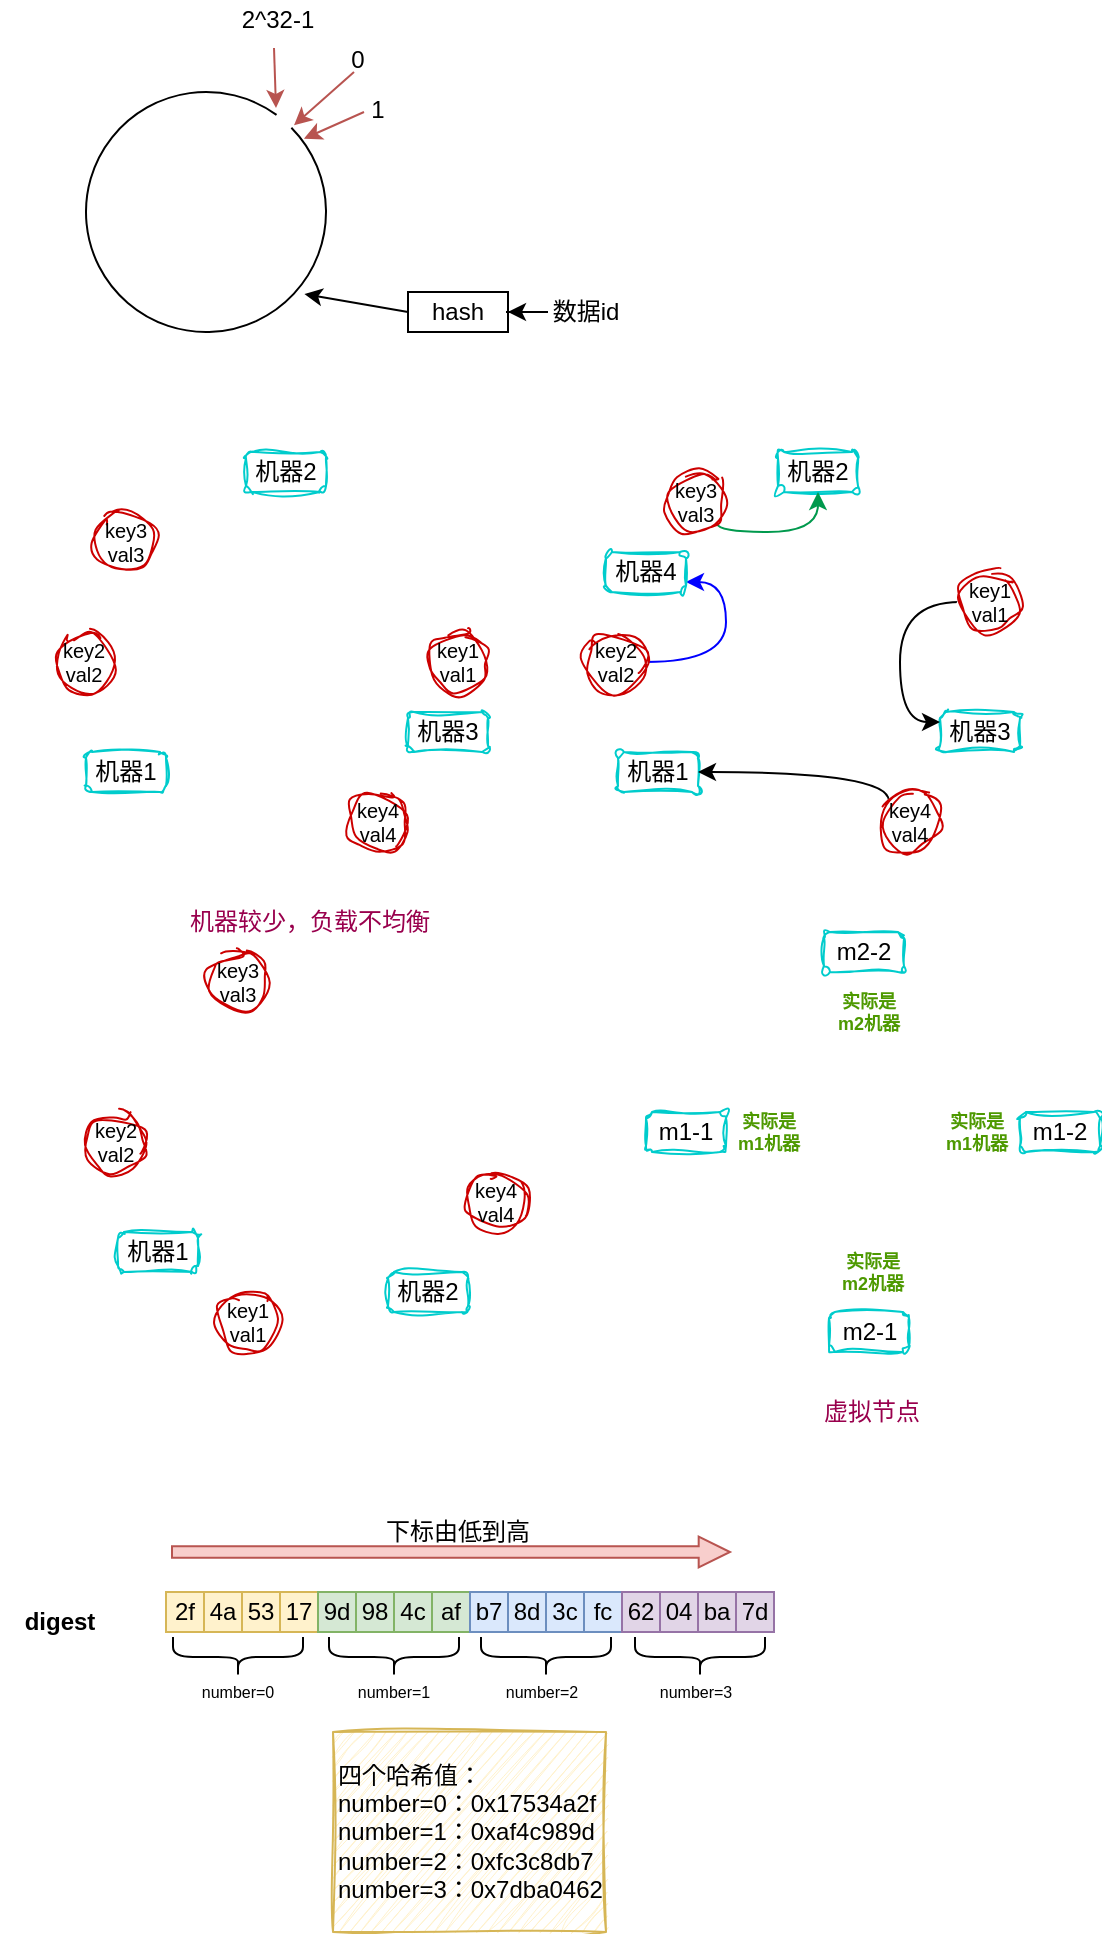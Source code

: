 <mxfile version="24.0.7" type="github">
  <diagram name="第 1 页" id="eQK8iN9wtmOXh5SC_Mzd">
    <mxGraphModel dx="581" dy="310" grid="1" gridSize="10" guides="1" tooltips="1" connect="1" arrows="1" fold="1" page="1" pageScale="1" pageWidth="827" pageHeight="1169" math="0" shadow="0">
      <root>
        <mxCell id="0" />
        <mxCell id="1" parent="0" />
        <mxCell id="s7bBKaesX8yj2osPY7Zz-1" value="" style="verticalLabelPosition=bottom;verticalAlign=top;html=1;shape=mxgraph.basic.arc;startAngle=0.126;endAngle=0.1;" vertex="1" parent="1">
          <mxGeometry x="290" y="110" width="120" height="120" as="geometry" />
        </mxCell>
        <mxCell id="s7bBKaesX8yj2osPY7Zz-2" value="" style="endArrow=classic;html=1;rounded=0;fillColor=#f8cecc;strokeColor=#b85450;" edge="1" parent="1">
          <mxGeometry width="50" height="50" relative="1" as="geometry">
            <mxPoint x="424" y="100" as="sourcePoint" />
            <mxPoint x="394" y="126.667" as="targetPoint" />
            <Array as="points" />
          </mxGeometry>
        </mxCell>
        <mxCell id="s7bBKaesX8yj2osPY7Zz-3" value="0" style="text;html=1;align=center;verticalAlign=middle;whiteSpace=wrap;rounded=0;" vertex="1" parent="1">
          <mxGeometry x="411" y="84" width="30" height="20" as="geometry" />
        </mxCell>
        <mxCell id="s7bBKaesX8yj2osPY7Zz-4" value="" style="endArrow=classic;html=1;rounded=0;fillColor=#f8cecc;strokeColor=#b85450;" edge="1" parent="1">
          <mxGeometry width="50" height="50" relative="1" as="geometry">
            <mxPoint x="429" y="120" as="sourcePoint" />
            <mxPoint x="399" y="133.333" as="targetPoint" />
            <Array as="points" />
          </mxGeometry>
        </mxCell>
        <mxCell id="s7bBKaesX8yj2osPY7Zz-5" value="1" style="text;html=1;align=center;verticalAlign=middle;whiteSpace=wrap;rounded=0;" vertex="1" parent="1">
          <mxGeometry x="421" y="109" width="30" height="20" as="geometry" />
        </mxCell>
        <mxCell id="s7bBKaesX8yj2osPY7Zz-6" value="" style="endArrow=classic;html=1;rounded=0;fillColor=#f8cecc;strokeColor=#b85450;" edge="1" parent="1">
          <mxGeometry width="50" height="50" relative="1" as="geometry">
            <mxPoint x="384" y="88" as="sourcePoint" />
            <mxPoint x="385" y="118.003" as="targetPoint" />
            <Array as="points" />
          </mxGeometry>
        </mxCell>
        <mxCell id="s7bBKaesX8yj2osPY7Zz-7" value="2^32-1" style="text;html=1;align=center;verticalAlign=middle;whiteSpace=wrap;rounded=0;" vertex="1" parent="1">
          <mxGeometry x="351" y="64" width="70" height="20" as="geometry" />
        </mxCell>
        <mxCell id="s7bBKaesX8yj2osPY7Zz-8" value="hash" style="rounded=0;whiteSpace=wrap;html=1;" vertex="1" parent="1">
          <mxGeometry x="451" y="210" width="50" height="20" as="geometry" />
        </mxCell>
        <mxCell id="s7bBKaesX8yj2osPY7Zz-10" style="edgeStyle=orthogonalEdgeStyle;rounded=0;orthogonalLoop=1;jettySize=auto;html=1;entryX=1;entryY=0.5;entryDx=0;entryDy=0;" edge="1" parent="1" source="s7bBKaesX8yj2osPY7Zz-9" target="s7bBKaesX8yj2osPY7Zz-8">
          <mxGeometry relative="1" as="geometry" />
        </mxCell>
        <mxCell id="s7bBKaesX8yj2osPY7Zz-9" value="数据id" style="text;html=1;align=center;verticalAlign=middle;whiteSpace=wrap;rounded=0;" vertex="1" parent="1">
          <mxGeometry x="520" y="212.5" width="40" height="15" as="geometry" />
        </mxCell>
        <mxCell id="s7bBKaesX8yj2osPY7Zz-11" style="rounded=0;orthogonalLoop=1;jettySize=auto;html=1;exitX=0;exitY=0.5;exitDx=0;exitDy=0;entryX=0.91;entryY=0.842;entryDx=0;entryDy=0;entryPerimeter=0;" edge="1" parent="1" source="s7bBKaesX8yj2osPY7Zz-8" target="s7bBKaesX8yj2osPY7Zz-1">
          <mxGeometry relative="1" as="geometry" />
        </mxCell>
        <mxCell id="s7bBKaesX8yj2osPY7Zz-12" value="" style="verticalLabelPosition=bottom;verticalAlign=top;html=1;shape=mxgraph.basic.arc;startAngle=0.1;endAngle=0.1;" vertex="1" parent="1">
          <mxGeometry x="291" y="300" width="189" height="190" as="geometry" />
        </mxCell>
        <mxCell id="s7bBKaesX8yj2osPY7Zz-15" value="机器1" style="rounded=1;whiteSpace=wrap;html=1;sketch=1;curveFitting=1;jiggle=2;strokeColor=#00CCCC;" vertex="1" parent="1">
          <mxGeometry x="290" y="440" width="40" height="20" as="geometry" />
        </mxCell>
        <mxCell id="s7bBKaesX8yj2osPY7Zz-16" value="机器2" style="rounded=1;whiteSpace=wrap;html=1;sketch=1;curveFitting=1;jiggle=2;strokeColor=#00CCCC;" vertex="1" parent="1">
          <mxGeometry x="370" y="290" width="40" height="20" as="geometry" />
        </mxCell>
        <mxCell id="s7bBKaesX8yj2osPY7Zz-17" value="机器3" style="rounded=1;whiteSpace=wrap;html=1;sketch=1;curveFitting=1;jiggle=2;strokeColor=#00CCCC;" vertex="1" parent="1">
          <mxGeometry x="451" y="420" width="40" height="20" as="geometry" />
        </mxCell>
        <mxCell id="s7bBKaesX8yj2osPY7Zz-18" value="key2&lt;div&gt;val2&lt;/div&gt;" style="ellipse;whiteSpace=wrap;html=1;aspect=fixed;fontSize=10;sketch=1;curveFitting=1;jiggle=2;strokeColor=#CC0000;" vertex="1" parent="1">
          <mxGeometry x="274" y="380" width="30" height="30" as="geometry" />
        </mxCell>
        <mxCell id="s7bBKaesX8yj2osPY7Zz-19" value="key3&lt;div&gt;val3&lt;/div&gt;" style="ellipse;whiteSpace=wrap;html=1;aspect=fixed;fontSize=10;sketch=1;curveFitting=1;jiggle=2;strokeColor=#CC0000;" vertex="1" parent="1">
          <mxGeometry x="295" y="320" width="30" height="30" as="geometry" />
        </mxCell>
        <mxCell id="s7bBKaesX8yj2osPY7Zz-20" value="key4&lt;div&gt;val4&lt;/div&gt;" style="ellipse;whiteSpace=wrap;html=1;aspect=fixed;fontSize=10;sketch=1;curveFitting=1;jiggle=2;strokeColor=#CC0000;" vertex="1" parent="1">
          <mxGeometry x="421" y="460" width="30" height="30" as="geometry" />
        </mxCell>
        <mxCell id="s7bBKaesX8yj2osPY7Zz-21" value="key1&lt;div&gt;val1&lt;/div&gt;" style="ellipse;whiteSpace=wrap;html=1;aspect=fixed;fontSize=10;sketch=1;curveFitting=1;jiggle=2;strokeColor=#CC0000;" vertex="1" parent="1">
          <mxGeometry x="461" y="380" width="30" height="30" as="geometry" />
        </mxCell>
        <mxCell id="s7bBKaesX8yj2osPY7Zz-26" value="" style="verticalLabelPosition=bottom;verticalAlign=top;html=1;shape=mxgraph.basic.arc;startAngle=0.1;endAngle=0.1;" vertex="1" parent="1">
          <mxGeometry x="557" y="300" width="189" height="190" as="geometry" />
        </mxCell>
        <mxCell id="s7bBKaesX8yj2osPY7Zz-27" value="机器1" style="rounded=1;whiteSpace=wrap;html=1;sketch=1;curveFitting=1;jiggle=2;strokeColor=#00CCCC;" vertex="1" parent="1">
          <mxGeometry x="556" y="440" width="40" height="20" as="geometry" />
        </mxCell>
        <mxCell id="s7bBKaesX8yj2osPY7Zz-28" value="机器2" style="rounded=1;whiteSpace=wrap;html=1;sketch=1;curveFitting=1;jiggle=2;strokeColor=#00CCCC;" vertex="1" parent="1">
          <mxGeometry x="636" y="290" width="40" height="20" as="geometry" />
        </mxCell>
        <mxCell id="s7bBKaesX8yj2osPY7Zz-29" value="机器3" style="rounded=1;whiteSpace=wrap;html=1;sketch=1;curveFitting=1;jiggle=2;strokeColor=#00CCCC;" vertex="1" parent="1">
          <mxGeometry x="717" y="420" width="40" height="20" as="geometry" />
        </mxCell>
        <mxCell id="s7bBKaesX8yj2osPY7Zz-36" style="edgeStyle=orthogonalEdgeStyle;rounded=0;orthogonalLoop=1;jettySize=auto;html=1;exitX=1;exitY=0.5;exitDx=0;exitDy=0;entryX=1;entryY=0.75;entryDx=0;entryDy=0;curved=1;strokeColor=#0000FF;" edge="1" parent="1" source="s7bBKaesX8yj2osPY7Zz-30" target="s7bBKaesX8yj2osPY7Zz-34">
          <mxGeometry relative="1" as="geometry" />
        </mxCell>
        <mxCell id="s7bBKaesX8yj2osPY7Zz-30" value="key2&lt;div&gt;val2&lt;/div&gt;" style="ellipse;whiteSpace=wrap;html=1;aspect=fixed;fontSize=10;sketch=1;curveFitting=1;jiggle=2;strokeColor=#CC0000;" vertex="1" parent="1">
          <mxGeometry x="540" y="380" width="30" height="30" as="geometry" />
        </mxCell>
        <mxCell id="s7bBKaesX8yj2osPY7Zz-37" style="edgeStyle=orthogonalEdgeStyle;rounded=0;orthogonalLoop=1;jettySize=auto;html=1;exitX=1;exitY=1;exitDx=0;exitDy=0;entryX=0.5;entryY=1;entryDx=0;entryDy=0;curved=1;strokeColor=#00994D;" edge="1" parent="1" source="s7bBKaesX8yj2osPY7Zz-31" target="s7bBKaesX8yj2osPY7Zz-28">
          <mxGeometry relative="1" as="geometry">
            <Array as="points">
              <mxPoint x="606" y="330" />
              <mxPoint x="656" y="330" />
            </Array>
          </mxGeometry>
        </mxCell>
        <mxCell id="s7bBKaesX8yj2osPY7Zz-31" value="key3&lt;div&gt;val3&lt;/div&gt;" style="ellipse;whiteSpace=wrap;html=1;aspect=fixed;fontSize=10;sketch=1;curveFitting=1;jiggle=2;strokeColor=#CC0000;" vertex="1" parent="1">
          <mxGeometry x="580" y="300" width="30" height="30" as="geometry" />
        </mxCell>
        <mxCell id="s7bBKaesX8yj2osPY7Zz-38" style="edgeStyle=orthogonalEdgeStyle;rounded=0;orthogonalLoop=1;jettySize=auto;html=1;exitX=0;exitY=0;exitDx=0;exitDy=0;entryX=1;entryY=0.5;entryDx=0;entryDy=0;curved=1;" edge="1" parent="1" source="s7bBKaesX8yj2osPY7Zz-32" target="s7bBKaesX8yj2osPY7Zz-27">
          <mxGeometry relative="1" as="geometry">
            <Array as="points">
              <mxPoint x="691" y="450" />
            </Array>
          </mxGeometry>
        </mxCell>
        <mxCell id="s7bBKaesX8yj2osPY7Zz-32" value="key4&lt;div&gt;val4&lt;/div&gt;" style="ellipse;whiteSpace=wrap;html=1;aspect=fixed;fontSize=10;sketch=1;curveFitting=1;jiggle=2;strokeColor=#CC0000;" vertex="1" parent="1">
          <mxGeometry x="687" y="460" width="30" height="30" as="geometry" />
        </mxCell>
        <mxCell id="s7bBKaesX8yj2osPY7Zz-39" style="edgeStyle=orthogonalEdgeStyle;rounded=0;orthogonalLoop=1;jettySize=auto;html=1;exitX=0;exitY=0.5;exitDx=0;exitDy=0;entryX=0;entryY=0.25;entryDx=0;entryDy=0;curved=1;" edge="1" parent="1" source="s7bBKaesX8yj2osPY7Zz-33" target="s7bBKaesX8yj2osPY7Zz-29">
          <mxGeometry relative="1" as="geometry" />
        </mxCell>
        <mxCell id="s7bBKaesX8yj2osPY7Zz-33" value="key1&lt;div&gt;val1&lt;/div&gt;" style="ellipse;whiteSpace=wrap;html=1;aspect=fixed;fontSize=10;sketch=1;curveFitting=1;jiggle=2;strokeColor=#CC0000;" vertex="1" parent="1">
          <mxGeometry x="727" y="350" width="30" height="30" as="geometry" />
        </mxCell>
        <mxCell id="s7bBKaesX8yj2osPY7Zz-34" value="机器4" style="rounded=1;whiteSpace=wrap;html=1;sketch=1;curveFitting=1;jiggle=2;strokeColor=#00CCCC;" vertex="1" parent="1">
          <mxGeometry x="550" y="340" width="40" height="20" as="geometry" />
        </mxCell>
        <mxCell id="s7bBKaesX8yj2osPY7Zz-40" value="" style="verticalLabelPosition=bottom;verticalAlign=top;html=1;shape=mxgraph.basic.arc;startAngle=0.1;endAngle=0.1;" vertex="1" parent="1">
          <mxGeometry x="307" y="540" width="189" height="190" as="geometry" />
        </mxCell>
        <mxCell id="s7bBKaesX8yj2osPY7Zz-41" value="机器1" style="rounded=1;whiteSpace=wrap;html=1;sketch=1;curveFitting=1;jiggle=2;strokeColor=#00CCCC;" vertex="1" parent="1">
          <mxGeometry x="306" y="680" width="40" height="20" as="geometry" />
        </mxCell>
        <mxCell id="s7bBKaesX8yj2osPY7Zz-42" value="机器2" style="rounded=1;whiteSpace=wrap;html=1;sketch=1;curveFitting=1;jiggle=2;strokeColor=#00CCCC;" vertex="1" parent="1">
          <mxGeometry x="441" y="700" width="40" height="20" as="geometry" />
        </mxCell>
        <mxCell id="s7bBKaesX8yj2osPY7Zz-44" value="key2&lt;div&gt;val2&lt;/div&gt;" style="ellipse;whiteSpace=wrap;html=1;aspect=fixed;fontSize=10;sketch=1;curveFitting=1;jiggle=2;strokeColor=#CC0000;" vertex="1" parent="1">
          <mxGeometry x="290" y="620" width="30" height="30" as="geometry" />
        </mxCell>
        <mxCell id="s7bBKaesX8yj2osPY7Zz-45" value="key3&lt;div&gt;val3&lt;/div&gt;" style="ellipse;whiteSpace=wrap;html=1;aspect=fixed;fontSize=10;sketch=1;curveFitting=1;jiggle=2;strokeColor=#CC0000;" vertex="1" parent="1">
          <mxGeometry x="351" y="540" width="30" height="30" as="geometry" />
        </mxCell>
        <mxCell id="s7bBKaesX8yj2osPY7Zz-46" value="key4&lt;div&gt;val4&lt;/div&gt;" style="ellipse;whiteSpace=wrap;html=1;aspect=fixed;fontSize=10;sketch=1;curveFitting=1;jiggle=2;strokeColor=#CC0000;" vertex="1" parent="1">
          <mxGeometry x="480" y="650" width="30" height="30" as="geometry" />
        </mxCell>
        <mxCell id="s7bBKaesX8yj2osPY7Zz-47" value="key1&lt;div&gt;val1&lt;/div&gt;" style="ellipse;whiteSpace=wrap;html=1;aspect=fixed;fontSize=10;sketch=1;curveFitting=1;jiggle=2;strokeColor=#CC0000;" vertex="1" parent="1">
          <mxGeometry x="356" y="710" width="30" height="30" as="geometry" />
        </mxCell>
        <mxCell id="s7bBKaesX8yj2osPY7Zz-48" value="" style="verticalLabelPosition=bottom;verticalAlign=top;html=1;shape=mxgraph.basic.arc;startAngle=0.1;endAngle=0.1;" vertex="1" parent="1">
          <mxGeometry x="587" y="540" width="189" height="190" as="geometry" />
        </mxCell>
        <mxCell id="s7bBKaesX8yj2osPY7Zz-49" value="m1-1" style="rounded=1;whiteSpace=wrap;html=1;sketch=1;curveFitting=1;jiggle=2;strokeColor=#00CCCC;" vertex="1" parent="1">
          <mxGeometry x="570" y="620" width="40" height="20" as="geometry" />
        </mxCell>
        <mxCell id="s7bBKaesX8yj2osPY7Zz-50" value="m2-1" style="rounded=1;whiteSpace=wrap;html=1;sketch=1;curveFitting=1;jiggle=2;strokeColor=#00CCCC;" vertex="1" parent="1">
          <mxGeometry x="661.5" y="720" width="40" height="20" as="geometry" />
        </mxCell>
        <mxCell id="s7bBKaesX8yj2osPY7Zz-55" value="机器较少，负载不均衡" style="text;html=1;align=center;verticalAlign=middle;whiteSpace=wrap;rounded=0;fontColor=#99004D;" vertex="1" parent="1">
          <mxGeometry x="332.5" y="515" width="138" height="20" as="geometry" />
        </mxCell>
        <mxCell id="s7bBKaesX8yj2osPY7Zz-56" value="虚拟节点" style="text;html=1;align=center;verticalAlign=middle;whiteSpace=wrap;rounded=0;fontColor=#99004D;" vertex="1" parent="1">
          <mxGeometry x="614" y="760" width="138" height="20" as="geometry" />
        </mxCell>
        <mxCell id="s7bBKaesX8yj2osPY7Zz-57" value="m1-2" style="rounded=1;whiteSpace=wrap;html=1;sketch=1;curveFitting=1;jiggle=2;strokeColor=#00CCCC;" vertex="1" parent="1">
          <mxGeometry x="757" y="620" width="40" height="20" as="geometry" />
        </mxCell>
        <mxCell id="s7bBKaesX8yj2osPY7Zz-58" value="m2-2" style="rounded=1;whiteSpace=wrap;html=1;sketch=1;curveFitting=1;jiggle=2;strokeColor=#00CCCC;" vertex="1" parent="1">
          <mxGeometry x="659" y="530" width="40" height="20" as="geometry" />
        </mxCell>
        <mxCell id="s7bBKaesX8yj2osPY7Zz-60" value="实际是m1机器" style="text;html=1;align=center;verticalAlign=middle;whiteSpace=wrap;rounded=0;fontSize=9;fontColor=#4D9900;fontStyle=1" vertex="1" parent="1">
          <mxGeometry x="612.5" y="620" width="37" height="20" as="geometry" />
        </mxCell>
        <mxCell id="s7bBKaesX8yj2osPY7Zz-61" value="实际是m2机器" style="text;html=1;align=center;verticalAlign=middle;whiteSpace=wrap;rounded=0;fontSize=9;fontColor=#4D9900;fontStyle=1" vertex="1" parent="1">
          <mxGeometry x="663" y="560" width="37" height="20" as="geometry" />
        </mxCell>
        <mxCell id="s7bBKaesX8yj2osPY7Zz-62" value="实际是m2机器" style="text;html=1;align=center;verticalAlign=middle;whiteSpace=wrap;rounded=0;fontSize=9;fontColor=#4D9900;fontStyle=1" vertex="1" parent="1">
          <mxGeometry x="664.5" y="690" width="37" height="20" as="geometry" />
        </mxCell>
        <mxCell id="s7bBKaesX8yj2osPY7Zz-63" value="实际是m1机器" style="text;html=1;align=center;verticalAlign=middle;whiteSpace=wrap;rounded=0;fontSize=9;fontColor=#4D9900;fontStyle=1" vertex="1" parent="1">
          <mxGeometry x="717" y="620" width="37" height="20" as="geometry" />
        </mxCell>
        <mxCell id="s7bBKaesX8yj2osPY7Zz-65" value="2f" style="rounded=0;whiteSpace=wrap;html=1;fillColor=#fff2cc;strokeColor=#d6b656;" vertex="1" parent="1">
          <mxGeometry x="330" y="860" width="19" height="20" as="geometry" />
        </mxCell>
        <mxCell id="s7bBKaesX8yj2osPY7Zz-66" value="4a" style="rounded=0;whiteSpace=wrap;html=1;fillColor=#fff2cc;strokeColor=#d6b656;" vertex="1" parent="1">
          <mxGeometry x="349" y="860" width="19" height="20" as="geometry" />
        </mxCell>
        <mxCell id="s7bBKaesX8yj2osPY7Zz-67" value="53" style="rounded=0;whiteSpace=wrap;html=1;fillColor=#fff2cc;strokeColor=#d6b656;" vertex="1" parent="1">
          <mxGeometry x="368" y="860" width="19" height="20" as="geometry" />
        </mxCell>
        <mxCell id="s7bBKaesX8yj2osPY7Zz-68" value="17" style="rounded=0;whiteSpace=wrap;html=1;fillColor=#fff2cc;strokeColor=#d6b656;" vertex="1" parent="1">
          <mxGeometry x="387" y="860" width="19" height="20" as="geometry" />
        </mxCell>
        <mxCell id="s7bBKaesX8yj2osPY7Zz-69" value="9d" style="rounded=0;whiteSpace=wrap;html=1;fillColor=#d5e8d4;strokeColor=#82b366;" vertex="1" parent="1">
          <mxGeometry x="406" y="860" width="19" height="20" as="geometry" />
        </mxCell>
        <mxCell id="s7bBKaesX8yj2osPY7Zz-70" value="98" style="rounded=0;whiteSpace=wrap;html=1;fillColor=#d5e8d4;strokeColor=#82b366;" vertex="1" parent="1">
          <mxGeometry x="425" y="860" width="19" height="20" as="geometry" />
        </mxCell>
        <mxCell id="s7bBKaesX8yj2osPY7Zz-71" value="4c" style="rounded=0;whiteSpace=wrap;html=1;fillColor=#d5e8d4;strokeColor=#82b366;" vertex="1" parent="1">
          <mxGeometry x="444" y="860" width="19" height="20" as="geometry" />
        </mxCell>
        <mxCell id="s7bBKaesX8yj2osPY7Zz-72" value="af" style="rounded=0;whiteSpace=wrap;html=1;fillColor=#d5e8d4;strokeColor=#82b366;" vertex="1" parent="1">
          <mxGeometry x="463" y="860" width="19" height="20" as="geometry" />
        </mxCell>
        <mxCell id="s7bBKaesX8yj2osPY7Zz-73" value="b7" style="rounded=0;whiteSpace=wrap;html=1;fillColor=#dae8fc;strokeColor=#6c8ebf;" vertex="1" parent="1">
          <mxGeometry x="482" y="860" width="19" height="20" as="geometry" />
        </mxCell>
        <mxCell id="s7bBKaesX8yj2osPY7Zz-74" value="8d" style="rounded=0;whiteSpace=wrap;html=1;fillColor=#dae8fc;strokeColor=#6c8ebf;" vertex="1" parent="1">
          <mxGeometry x="501" y="860" width="19" height="20" as="geometry" />
        </mxCell>
        <mxCell id="s7bBKaesX8yj2osPY7Zz-75" value="3c" style="rounded=0;whiteSpace=wrap;html=1;fillColor=#dae8fc;strokeColor=#6c8ebf;" vertex="1" parent="1">
          <mxGeometry x="520" y="860" width="19" height="20" as="geometry" />
        </mxCell>
        <mxCell id="s7bBKaesX8yj2osPY7Zz-76" value="fc" style="rounded=0;whiteSpace=wrap;html=1;fillColor=#dae8fc;strokeColor=#6c8ebf;" vertex="1" parent="1">
          <mxGeometry x="539" y="860" width="19" height="20" as="geometry" />
        </mxCell>
        <mxCell id="s7bBKaesX8yj2osPY7Zz-77" value="62" style="rounded=0;whiteSpace=wrap;html=1;fillColor=#e1d5e7;strokeColor=#9673a6;" vertex="1" parent="1">
          <mxGeometry x="558" y="860" width="19" height="20" as="geometry" />
        </mxCell>
        <mxCell id="s7bBKaesX8yj2osPY7Zz-78" value="04" style="rounded=0;whiteSpace=wrap;html=1;fillColor=#e1d5e7;strokeColor=#9673a6;" vertex="1" parent="1">
          <mxGeometry x="577" y="860" width="19" height="20" as="geometry" />
        </mxCell>
        <mxCell id="s7bBKaesX8yj2osPY7Zz-79" value="ba" style="rounded=0;whiteSpace=wrap;html=1;fillColor=#e1d5e7;strokeColor=#9673a6;" vertex="1" parent="1">
          <mxGeometry x="596" y="860" width="19" height="20" as="geometry" />
        </mxCell>
        <mxCell id="s7bBKaesX8yj2osPY7Zz-80" value="7d" style="rounded=0;whiteSpace=wrap;html=1;fillColor=#e1d5e7;strokeColor=#9673a6;" vertex="1" parent="1">
          <mxGeometry x="615" y="860" width="19" height="20" as="geometry" />
        </mxCell>
        <mxCell id="s7bBKaesX8yj2osPY7Zz-81" value="" style="shape=flexArrow;endArrow=classic;html=1;rounded=0;width=5.714;endSize=4.886;endWidth=8.707;fillColor=#f8cecc;strokeColor=#b85450;" edge="1" parent="1">
          <mxGeometry width="50" height="50" relative="1" as="geometry">
            <mxPoint x="332.5" y="840" as="sourcePoint" />
            <mxPoint x="612.5" y="840" as="targetPoint" />
          </mxGeometry>
        </mxCell>
        <mxCell id="s7bBKaesX8yj2osPY7Zz-82" value="下标由低到高" style="text;html=1;align=center;verticalAlign=middle;whiteSpace=wrap;rounded=0;" vertex="1" parent="1">
          <mxGeometry x="401" y="820" width="150" height="20" as="geometry" />
        </mxCell>
        <mxCell id="s7bBKaesX8yj2osPY7Zz-86" value="" style="shape=curlyBracket;whiteSpace=wrap;html=1;rounded=1;flipH=1;labelPosition=right;verticalLabelPosition=middle;align=left;verticalAlign=middle;rotation=90;" vertex="1" parent="1">
          <mxGeometry x="356" y="860" width="20" height="65" as="geometry" />
        </mxCell>
        <mxCell id="s7bBKaesX8yj2osPY7Zz-88" value="number=0" style="text;html=1;align=center;verticalAlign=middle;whiteSpace=wrap;rounded=0;fontSize=8;" vertex="1" parent="1">
          <mxGeometry x="339" y="900" width="54" height="20" as="geometry" />
        </mxCell>
        <mxCell id="s7bBKaesX8yj2osPY7Zz-89" value="" style="shape=curlyBracket;whiteSpace=wrap;html=1;rounded=1;flipH=1;labelPosition=right;verticalLabelPosition=middle;align=left;verticalAlign=middle;rotation=90;" vertex="1" parent="1">
          <mxGeometry x="434" y="860" width="20" height="65" as="geometry" />
        </mxCell>
        <mxCell id="s7bBKaesX8yj2osPY7Zz-90" value="number=1" style="text;html=1;align=center;verticalAlign=middle;whiteSpace=wrap;rounded=0;fontSize=8;" vertex="1" parent="1">
          <mxGeometry x="416.5" y="900" width="54" height="20" as="geometry" />
        </mxCell>
        <mxCell id="s7bBKaesX8yj2osPY7Zz-91" value="" style="shape=curlyBracket;whiteSpace=wrap;html=1;rounded=1;flipH=1;labelPosition=right;verticalLabelPosition=middle;align=left;verticalAlign=middle;rotation=90;" vertex="1" parent="1">
          <mxGeometry x="510" y="860" width="20" height="65" as="geometry" />
        </mxCell>
        <mxCell id="s7bBKaesX8yj2osPY7Zz-92" value="number=2" style="text;html=1;align=center;verticalAlign=middle;whiteSpace=wrap;rounded=0;fontSize=8;" vertex="1" parent="1">
          <mxGeometry x="491" y="900" width="54" height="20" as="geometry" />
        </mxCell>
        <mxCell id="s7bBKaesX8yj2osPY7Zz-93" value="" style="shape=curlyBracket;whiteSpace=wrap;html=1;rounded=1;flipH=1;labelPosition=right;verticalLabelPosition=middle;align=left;verticalAlign=middle;rotation=90;" vertex="1" parent="1">
          <mxGeometry x="587" y="860" width="20" height="65" as="geometry" />
        </mxCell>
        <mxCell id="s7bBKaesX8yj2osPY7Zz-94" value="number=3" style="text;html=1;align=center;verticalAlign=middle;whiteSpace=wrap;rounded=0;fontSize=8;" vertex="1" parent="1">
          <mxGeometry x="568" y="900" width="54" height="20" as="geometry" />
        </mxCell>
        <mxCell id="s7bBKaesX8yj2osPY7Zz-95" value="四个哈希值：&lt;div&gt;number=0：0x17534a2f&lt;/div&gt;&lt;div&gt;number=1：0xaf4c989d&lt;/div&gt;&lt;div&gt;number=2：0xfc3c8db7&lt;/div&gt;&lt;div&gt;number=3：0x7dba0462&lt;/div&gt;" style="text;html=1;align=left;verticalAlign=middle;whiteSpace=wrap;rounded=0;sketch=1;curveFitting=1;jiggle=2;fillColor=#fff2cc;strokeColor=#d6b656;" vertex="1" parent="1">
          <mxGeometry x="413.5" y="930" width="136.5" height="100" as="geometry" />
        </mxCell>
        <mxCell id="s7bBKaesX8yj2osPY7Zz-96" value="digest" style="text;html=1;align=center;verticalAlign=middle;whiteSpace=wrap;rounded=0;fontStyle=1" vertex="1" parent="1">
          <mxGeometry x="247" y="860" width="60" height="30" as="geometry" />
        </mxCell>
      </root>
    </mxGraphModel>
  </diagram>
</mxfile>
